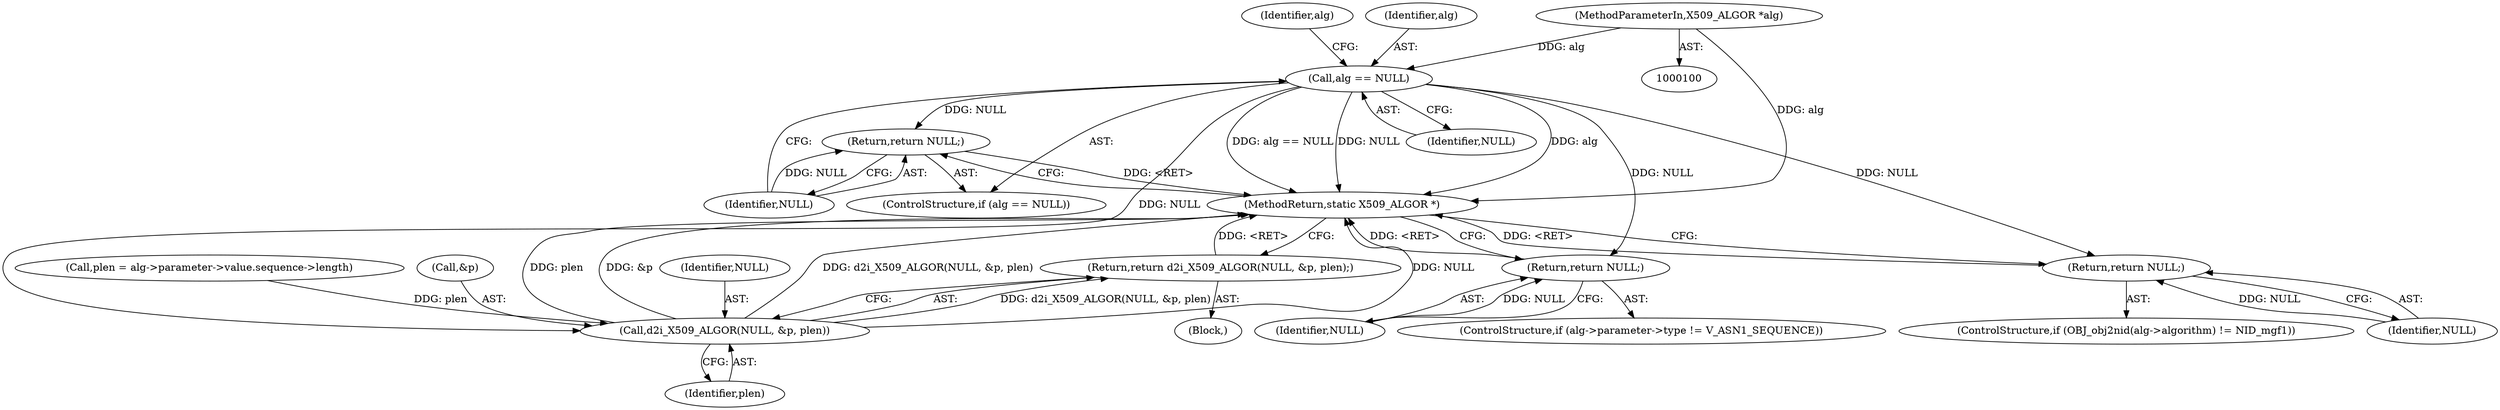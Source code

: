 digraph "1_openssl_c394a488942387246653833359a5c94b5832674e@pointer" {
"1000106" [label="(Call,alg == NULL)"];
"1000101" [label="(MethodParameterIn,X509_ALGOR *alg)"];
"1000109" [label="(Return,return NULL;)"];
"1000118" [label="(Return,return NULL;)"];
"1000128" [label="(Return,return NULL;)"];
"1000153" [label="(Call,d2i_X509_ALGOR(NULL, &p, plen))"];
"1000152" [label="(Return,return d2i_X509_ALGOR(NULL, &p, plen);)"];
"1000105" [label="(ControlStructure,if (alg == NULL))"];
"1000129" [label="(Identifier,NULL)"];
"1000157" [label="(Identifier,plen)"];
"1000115" [label="(Identifier,alg)"];
"1000108" [label="(Identifier,NULL)"];
"1000152" [label="(Return,return d2i_X509_ALGOR(NULL, &p, plen);)"];
"1000128" [label="(Return,return NULL;)"];
"1000119" [label="(Identifier,NULL)"];
"1000153" [label="(Call,d2i_X509_ALGOR(NULL, &p, plen))"];
"1000141" [label="(Call,plen = alg->parameter->value.sequence->length)"];
"1000110" [label="(Identifier,NULL)"];
"1000111" [label="(ControlStructure,if (OBJ_obj2nid(alg->algorithm) != NID_mgf1))"];
"1000155" [label="(Call,&p)"];
"1000120" [label="(ControlStructure,if (alg->parameter->type != V_ASN1_SEQUENCE))"];
"1000158" [label="(MethodReturn,static X509_ALGOR *)"];
"1000101" [label="(MethodParameterIn,X509_ALGOR *alg)"];
"1000154" [label="(Identifier,NULL)"];
"1000102" [label="(Block,)"];
"1000109" [label="(Return,return NULL;)"];
"1000107" [label="(Identifier,alg)"];
"1000118" [label="(Return,return NULL;)"];
"1000106" [label="(Call,alg == NULL)"];
"1000106" -> "1000105"  [label="AST: "];
"1000106" -> "1000108"  [label="CFG: "];
"1000107" -> "1000106"  [label="AST: "];
"1000108" -> "1000106"  [label="AST: "];
"1000110" -> "1000106"  [label="CFG: "];
"1000115" -> "1000106"  [label="CFG: "];
"1000106" -> "1000158"  [label="DDG: NULL"];
"1000106" -> "1000158"  [label="DDG: alg"];
"1000106" -> "1000158"  [label="DDG: alg == NULL"];
"1000101" -> "1000106"  [label="DDG: alg"];
"1000106" -> "1000109"  [label="DDG: NULL"];
"1000106" -> "1000118"  [label="DDG: NULL"];
"1000106" -> "1000128"  [label="DDG: NULL"];
"1000106" -> "1000153"  [label="DDG: NULL"];
"1000101" -> "1000100"  [label="AST: "];
"1000101" -> "1000158"  [label="DDG: alg"];
"1000109" -> "1000105"  [label="AST: "];
"1000109" -> "1000110"  [label="CFG: "];
"1000110" -> "1000109"  [label="AST: "];
"1000158" -> "1000109"  [label="CFG: "];
"1000109" -> "1000158"  [label="DDG: <RET>"];
"1000110" -> "1000109"  [label="DDG: NULL"];
"1000118" -> "1000111"  [label="AST: "];
"1000118" -> "1000119"  [label="CFG: "];
"1000119" -> "1000118"  [label="AST: "];
"1000158" -> "1000118"  [label="CFG: "];
"1000118" -> "1000158"  [label="DDG: <RET>"];
"1000119" -> "1000118"  [label="DDG: NULL"];
"1000128" -> "1000120"  [label="AST: "];
"1000128" -> "1000129"  [label="CFG: "];
"1000129" -> "1000128"  [label="AST: "];
"1000158" -> "1000128"  [label="CFG: "];
"1000128" -> "1000158"  [label="DDG: <RET>"];
"1000129" -> "1000128"  [label="DDG: NULL"];
"1000153" -> "1000152"  [label="AST: "];
"1000153" -> "1000157"  [label="CFG: "];
"1000154" -> "1000153"  [label="AST: "];
"1000155" -> "1000153"  [label="AST: "];
"1000157" -> "1000153"  [label="AST: "];
"1000152" -> "1000153"  [label="CFG: "];
"1000153" -> "1000158"  [label="DDG: plen"];
"1000153" -> "1000158"  [label="DDG: &p"];
"1000153" -> "1000158"  [label="DDG: NULL"];
"1000153" -> "1000158"  [label="DDG: d2i_X509_ALGOR(NULL, &p, plen)"];
"1000153" -> "1000152"  [label="DDG: d2i_X509_ALGOR(NULL, &p, plen)"];
"1000141" -> "1000153"  [label="DDG: plen"];
"1000152" -> "1000102"  [label="AST: "];
"1000158" -> "1000152"  [label="CFG: "];
"1000152" -> "1000158"  [label="DDG: <RET>"];
}
